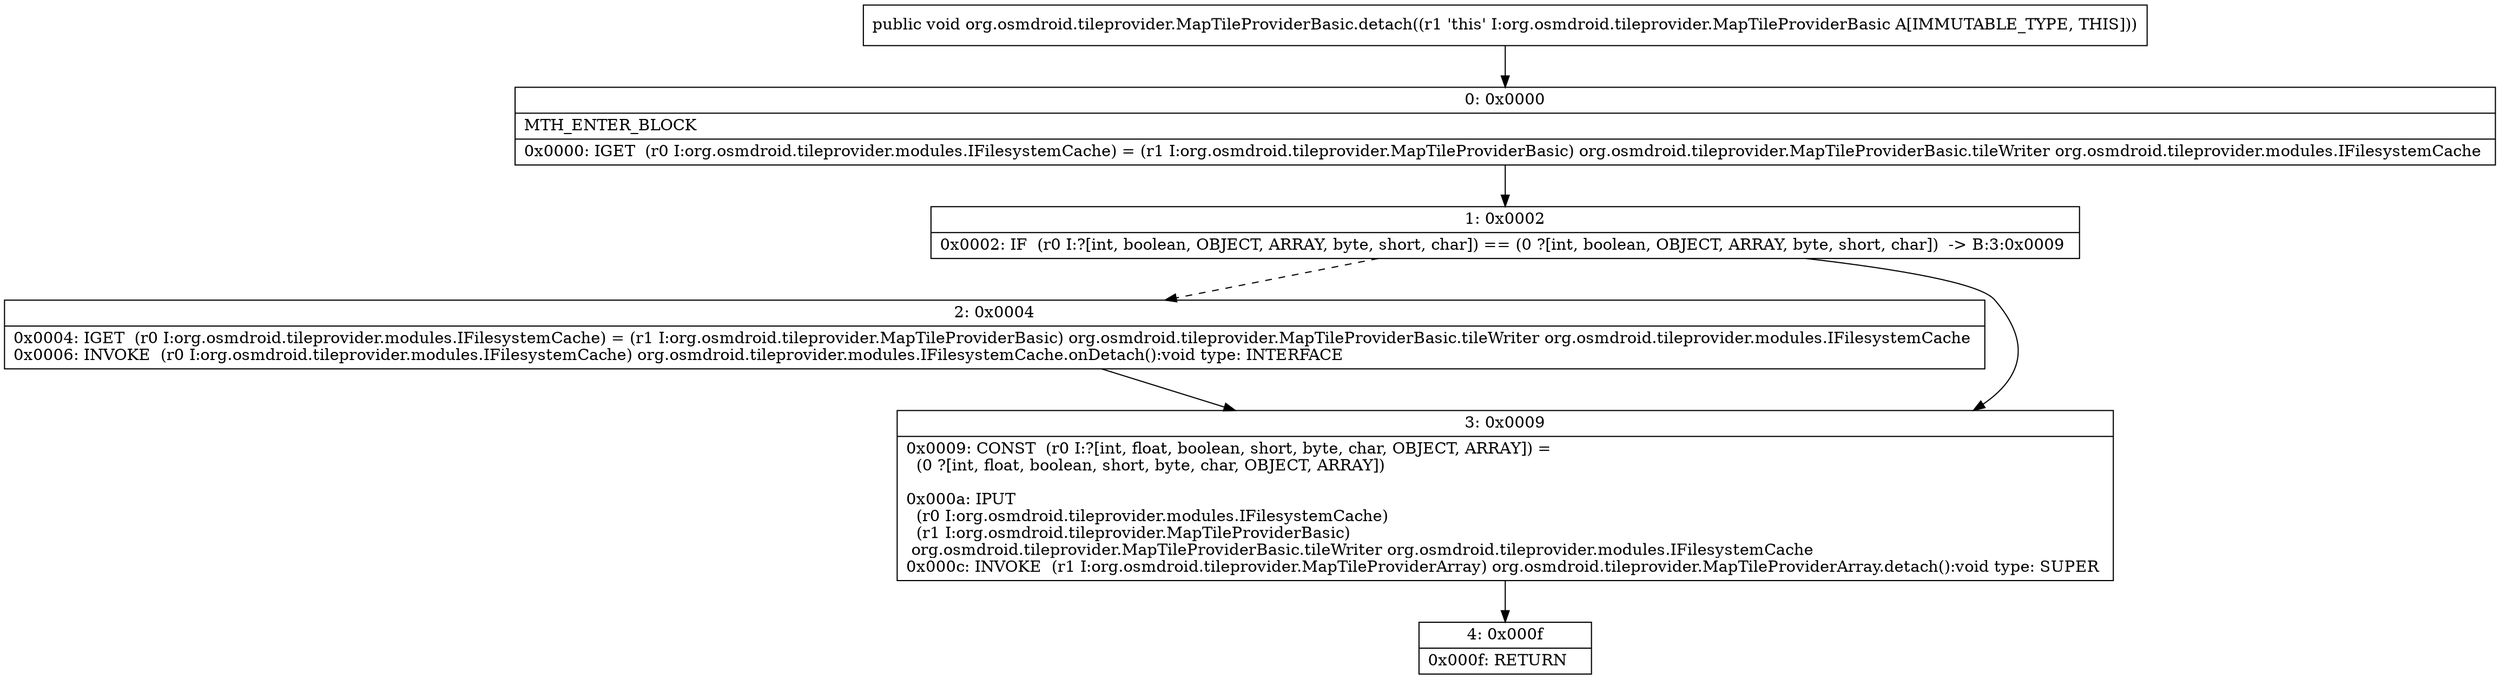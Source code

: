 digraph "CFG fororg.osmdroid.tileprovider.MapTileProviderBasic.detach()V" {
Node_0 [shape=record,label="{0\:\ 0x0000|MTH_ENTER_BLOCK\l|0x0000: IGET  (r0 I:org.osmdroid.tileprovider.modules.IFilesystemCache) = (r1 I:org.osmdroid.tileprovider.MapTileProviderBasic) org.osmdroid.tileprovider.MapTileProviderBasic.tileWriter org.osmdroid.tileprovider.modules.IFilesystemCache \l}"];
Node_1 [shape=record,label="{1\:\ 0x0002|0x0002: IF  (r0 I:?[int, boolean, OBJECT, ARRAY, byte, short, char]) == (0 ?[int, boolean, OBJECT, ARRAY, byte, short, char])  \-\> B:3:0x0009 \l}"];
Node_2 [shape=record,label="{2\:\ 0x0004|0x0004: IGET  (r0 I:org.osmdroid.tileprovider.modules.IFilesystemCache) = (r1 I:org.osmdroid.tileprovider.MapTileProviderBasic) org.osmdroid.tileprovider.MapTileProviderBasic.tileWriter org.osmdroid.tileprovider.modules.IFilesystemCache \l0x0006: INVOKE  (r0 I:org.osmdroid.tileprovider.modules.IFilesystemCache) org.osmdroid.tileprovider.modules.IFilesystemCache.onDetach():void type: INTERFACE \l}"];
Node_3 [shape=record,label="{3\:\ 0x0009|0x0009: CONST  (r0 I:?[int, float, boolean, short, byte, char, OBJECT, ARRAY]) = \l  (0 ?[int, float, boolean, short, byte, char, OBJECT, ARRAY])\l \l0x000a: IPUT  \l  (r0 I:org.osmdroid.tileprovider.modules.IFilesystemCache)\l  (r1 I:org.osmdroid.tileprovider.MapTileProviderBasic)\l org.osmdroid.tileprovider.MapTileProviderBasic.tileWriter org.osmdroid.tileprovider.modules.IFilesystemCache \l0x000c: INVOKE  (r1 I:org.osmdroid.tileprovider.MapTileProviderArray) org.osmdroid.tileprovider.MapTileProviderArray.detach():void type: SUPER \l}"];
Node_4 [shape=record,label="{4\:\ 0x000f|0x000f: RETURN   \l}"];
MethodNode[shape=record,label="{public void org.osmdroid.tileprovider.MapTileProviderBasic.detach((r1 'this' I:org.osmdroid.tileprovider.MapTileProviderBasic A[IMMUTABLE_TYPE, THIS])) }"];
MethodNode -> Node_0;
Node_0 -> Node_1;
Node_1 -> Node_2[style=dashed];
Node_1 -> Node_3;
Node_2 -> Node_3;
Node_3 -> Node_4;
}

